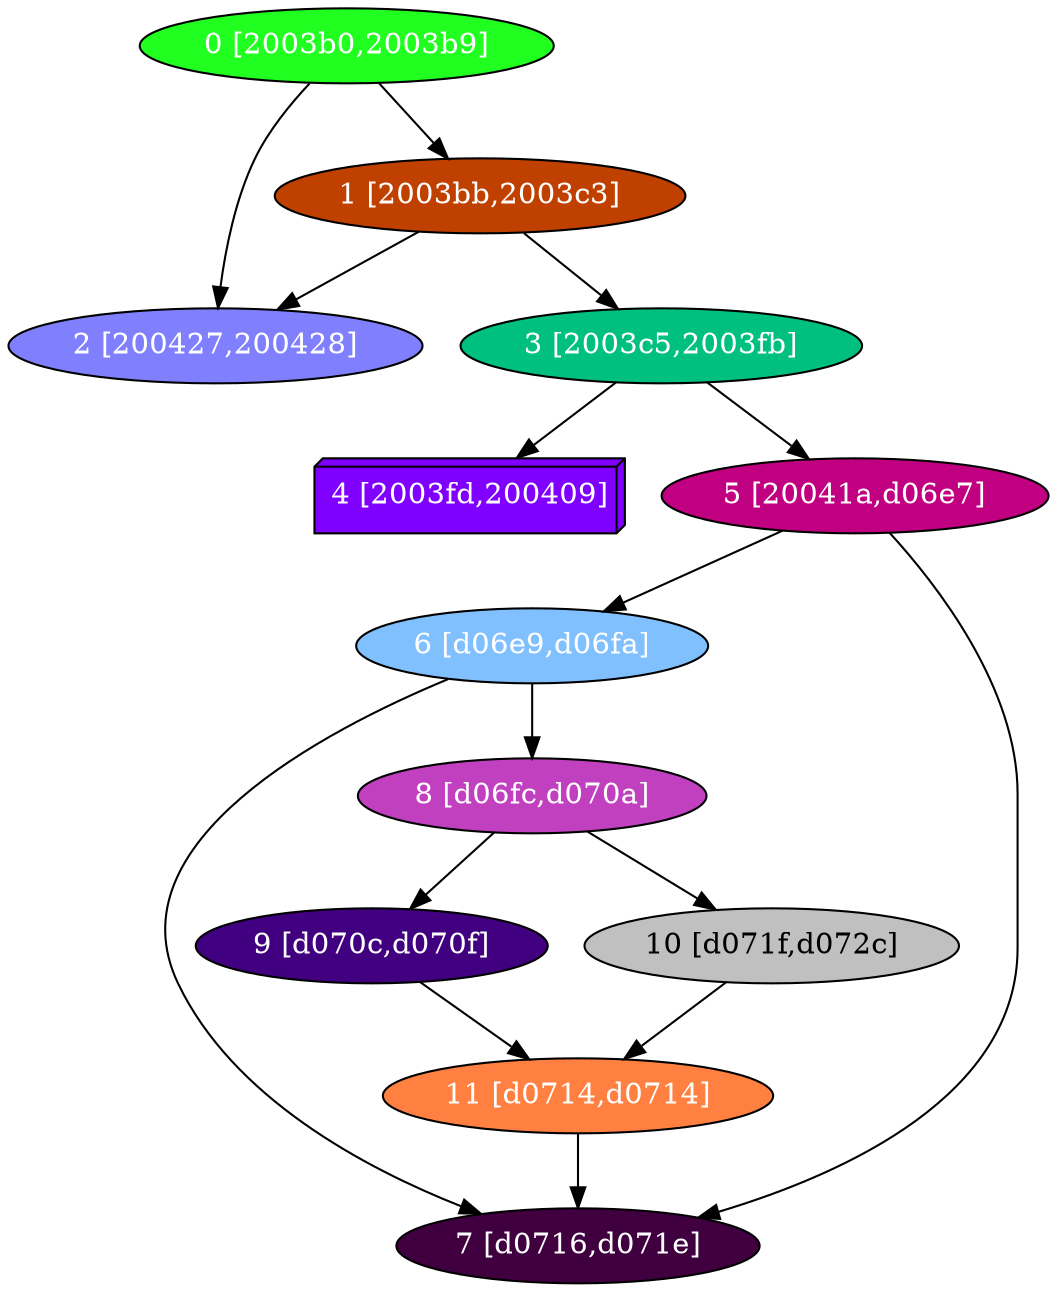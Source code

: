 diGraph libnss3{
	libnss3_0  [style=filled fillcolor="#20FF20" fontcolor="#ffffff" shape=oval label="0 [2003b0,2003b9]"]
	libnss3_1  [style=filled fillcolor="#C04000" fontcolor="#ffffff" shape=oval label="1 [2003bb,2003c3]"]
	libnss3_2  [style=filled fillcolor="#8080FF" fontcolor="#ffffff" shape=oval label="2 [200427,200428]"]
	libnss3_3  [style=filled fillcolor="#00C080" fontcolor="#ffffff" shape=oval label="3 [2003c5,2003fb]"]
	libnss3_4  [style=filled fillcolor="#8000FF" fontcolor="#ffffff" shape=box3d label="4 [2003fd,200409]"]
	libnss3_5  [style=filled fillcolor="#C00080" fontcolor="#ffffff" shape=oval label="5 [20041a,d06e7]"]
	libnss3_6  [style=filled fillcolor="#80C0FF" fontcolor="#ffffff" shape=oval label="6 [d06e9,d06fa]"]
	libnss3_7  [style=filled fillcolor="#400040" fontcolor="#ffffff" shape=oval label="7 [d0716,d071e]"]
	libnss3_8  [style=filled fillcolor="#C040C0" fontcolor="#ffffff" shape=oval label="8 [d06fc,d070a]"]
	libnss3_9  [style=filled fillcolor="#400080" fontcolor="#ffffff" shape=oval label="9 [d070c,d070f]"]
	libnss3_a  [style=filled fillcolor="#C0C0C0" fontcolor="#000000" shape=oval label="10 [d071f,d072c]"]
	libnss3_b  [style=filled fillcolor="#FF8040" fontcolor="#ffffff" shape=oval label="11 [d0714,d0714]"]

	libnss3_0 -> libnss3_1
	libnss3_0 -> libnss3_2
	libnss3_1 -> libnss3_2
	libnss3_1 -> libnss3_3
	libnss3_3 -> libnss3_4
	libnss3_3 -> libnss3_5
	libnss3_5 -> libnss3_6
	libnss3_5 -> libnss3_7
	libnss3_6 -> libnss3_7
	libnss3_6 -> libnss3_8
	libnss3_8 -> libnss3_9
	libnss3_8 -> libnss3_a
	libnss3_9 -> libnss3_b
	libnss3_a -> libnss3_b
	libnss3_b -> libnss3_7
}
